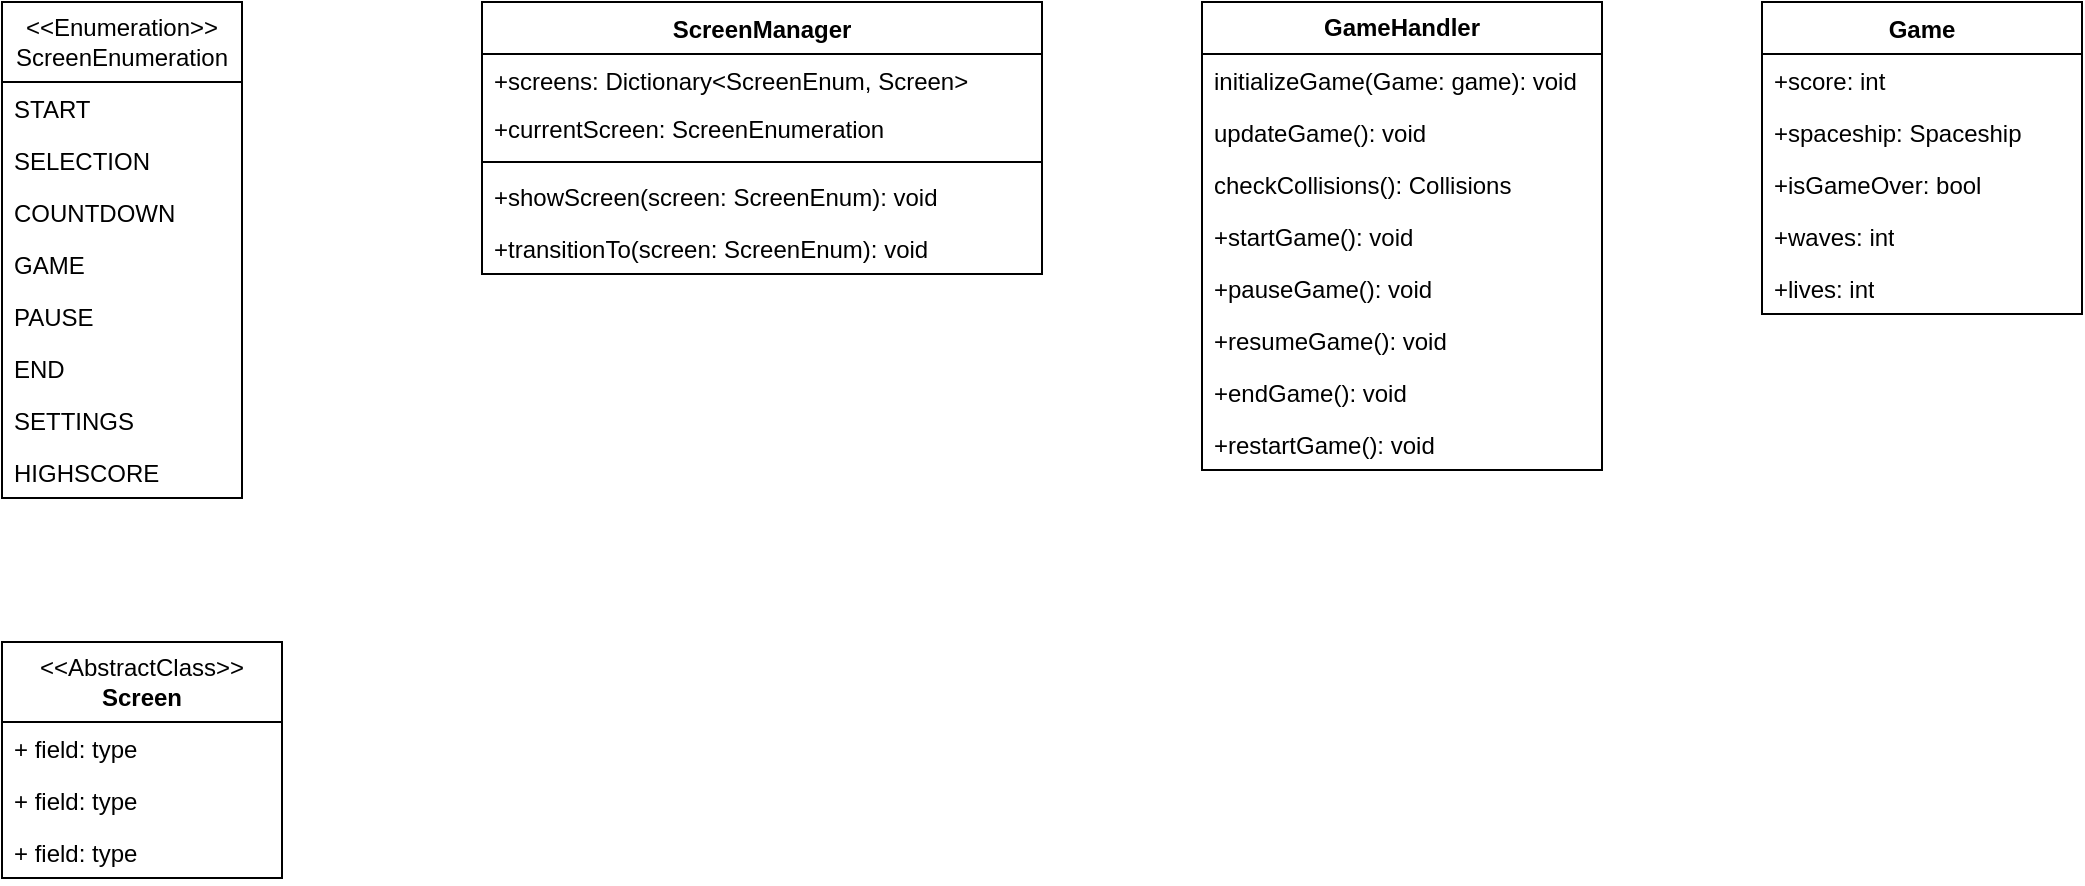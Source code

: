 <mxfile version="24.8.6">
  <diagram id="C5RBs43oDa-KdzZeNtuy" name="Page-1">
    <mxGraphModel dx="1646" dy="431" grid="1" gridSize="10" guides="1" tooltips="1" connect="1" arrows="1" fold="1" page="1" pageScale="1" pageWidth="827" pageHeight="1169" math="0" shadow="0">
      <root>
        <mxCell id="WIyWlLk6GJQsqaUBKTNV-0" />
        <mxCell id="WIyWlLk6GJQsqaUBKTNV-1" parent="WIyWlLk6GJQsqaUBKTNV-0" />
        <mxCell id="y9DxtOubb8DUdwYuvUpG-22" value="Game" style="swimlane;fontStyle=1;align=center;verticalAlign=top;childLayout=stackLayout;horizontal=1;startSize=26;horizontalStack=0;resizeParent=1;resizeParentMax=0;resizeLast=0;collapsible=1;marginBottom=0;whiteSpace=wrap;html=1;" vertex="1" parent="WIyWlLk6GJQsqaUBKTNV-1">
          <mxGeometry x="360" y="40" width="160" height="156" as="geometry" />
        </mxCell>
        <mxCell id="y9DxtOubb8DUdwYuvUpG-7" value="+score: int" style="text;strokeColor=none;fillColor=none;align=left;verticalAlign=top;spacingLeft=4;spacingRight=4;overflow=hidden;rotatable=0;points=[[0,0.5],[1,0.5]];portConstraint=eastwest;whiteSpace=wrap;html=1;" vertex="1" parent="y9DxtOubb8DUdwYuvUpG-22">
          <mxGeometry y="26" width="160" height="26" as="geometry" />
        </mxCell>
        <mxCell id="y9DxtOubb8DUdwYuvUpG-10" value="+spaceship: Spaceship" style="text;strokeColor=none;fillColor=none;align=left;verticalAlign=top;spacingLeft=4;spacingRight=4;overflow=hidden;rotatable=0;points=[[0,0.5],[1,0.5]];portConstraint=eastwest;whiteSpace=wrap;html=1;" vertex="1" parent="y9DxtOubb8DUdwYuvUpG-22">
          <mxGeometry y="52" width="160" height="26" as="geometry" />
        </mxCell>
        <mxCell id="y9DxtOubb8DUdwYuvUpG-9" value="+isGameOver: bool&lt;span style=&quot;white-space: pre;&quot;&gt;&#x9;&lt;/span&gt;" style="text;strokeColor=none;fillColor=none;align=left;verticalAlign=top;spacingLeft=4;spacingRight=4;overflow=hidden;rotatable=0;points=[[0,0.5],[1,0.5]];portConstraint=eastwest;whiteSpace=wrap;html=1;" vertex="1" parent="y9DxtOubb8DUdwYuvUpG-22">
          <mxGeometry y="78" width="160" height="26" as="geometry" />
        </mxCell>
        <mxCell id="y9DxtOubb8DUdwYuvUpG-11" value="+waves: int" style="text;strokeColor=none;fillColor=none;align=left;verticalAlign=top;spacingLeft=4;spacingRight=4;overflow=hidden;rotatable=0;points=[[0,0.5],[1,0.5]];portConstraint=eastwest;whiteSpace=wrap;html=1;" vertex="1" parent="y9DxtOubb8DUdwYuvUpG-22">
          <mxGeometry y="104" width="160" height="26" as="geometry" />
        </mxCell>
        <mxCell id="y9DxtOubb8DUdwYuvUpG-14" value="+lives: int" style="text;strokeColor=none;fillColor=none;align=left;verticalAlign=top;spacingLeft=4;spacingRight=4;overflow=hidden;rotatable=0;points=[[0,0.5],[1,0.5]];portConstraint=eastwest;whiteSpace=wrap;html=1;" vertex="1" parent="y9DxtOubb8DUdwYuvUpG-22">
          <mxGeometry y="130" width="160" height="26" as="geometry" />
        </mxCell>
        <mxCell id="y9DxtOubb8DUdwYuvUpG-33" value="&lt;div&gt;&lt;b&gt;GameHandler&lt;/b&gt;&lt;/div&gt;" style="swimlane;fontStyle=0;childLayout=stackLayout;horizontal=1;startSize=26;fillColor=none;horizontalStack=0;resizeParent=1;resizeParentMax=0;resizeLast=0;collapsible=1;marginBottom=0;whiteSpace=wrap;html=1;" vertex="1" parent="WIyWlLk6GJQsqaUBKTNV-1">
          <mxGeometry x="80" y="40" width="200" height="234" as="geometry" />
        </mxCell>
        <mxCell id="y9DxtOubb8DUdwYuvUpG-44" value="initializeGame(Game: game): void" style="text;strokeColor=none;fillColor=none;align=left;verticalAlign=top;spacingLeft=4;spacingRight=4;overflow=hidden;rotatable=0;points=[[0,0.5],[1,0.5]];portConstraint=eastwest;whiteSpace=wrap;html=1;" vertex="1" parent="y9DxtOubb8DUdwYuvUpG-33">
          <mxGeometry y="26" width="200" height="26" as="geometry" />
        </mxCell>
        <mxCell id="y9DxtOubb8DUdwYuvUpG-45" value="updateGame(): void" style="text;strokeColor=none;fillColor=none;align=left;verticalAlign=top;spacingLeft=4;spacingRight=4;overflow=hidden;rotatable=0;points=[[0,0.5],[1,0.5]];portConstraint=eastwest;whiteSpace=wrap;html=1;" vertex="1" parent="y9DxtOubb8DUdwYuvUpG-33">
          <mxGeometry y="52" width="200" height="26" as="geometry" />
        </mxCell>
        <mxCell id="y9DxtOubb8DUdwYuvUpG-46" value="checkCollisions(): Collisions" style="text;strokeColor=none;fillColor=none;align=left;verticalAlign=top;spacingLeft=4;spacingRight=4;overflow=hidden;rotatable=0;points=[[0,0.5],[1,0.5]];portConstraint=eastwest;whiteSpace=wrap;html=1;" vertex="1" parent="y9DxtOubb8DUdwYuvUpG-33">
          <mxGeometry y="78" width="200" height="26" as="geometry" />
        </mxCell>
        <mxCell id="y9DxtOubb8DUdwYuvUpG-25" value="+startGame(): void" style="text;strokeColor=none;fillColor=none;align=left;verticalAlign=top;spacingLeft=4;spacingRight=4;overflow=hidden;rotatable=0;points=[[0,0.5],[1,0.5]];portConstraint=eastwest;whiteSpace=wrap;html=1;" vertex="1" parent="y9DxtOubb8DUdwYuvUpG-33">
          <mxGeometry y="104" width="200" height="26" as="geometry" />
        </mxCell>
        <mxCell id="y9DxtOubb8DUdwYuvUpG-29" value="+pauseGame(): void" style="text;strokeColor=none;fillColor=none;align=left;verticalAlign=top;spacingLeft=4;spacingRight=4;overflow=hidden;rotatable=0;points=[[0,0.5],[1,0.5]];portConstraint=eastwest;whiteSpace=wrap;html=1;" vertex="1" parent="y9DxtOubb8DUdwYuvUpG-33">
          <mxGeometry y="130" width="200" height="26" as="geometry" />
        </mxCell>
        <mxCell id="y9DxtOubb8DUdwYuvUpG-30" value="+resumeGame(): void" style="text;strokeColor=none;fillColor=none;align=left;verticalAlign=top;spacingLeft=4;spacingRight=4;overflow=hidden;rotatable=0;points=[[0,0.5],[1,0.5]];portConstraint=eastwest;whiteSpace=wrap;html=1;" vertex="1" parent="y9DxtOubb8DUdwYuvUpG-33">
          <mxGeometry y="156" width="200" height="26" as="geometry" />
        </mxCell>
        <mxCell id="y9DxtOubb8DUdwYuvUpG-48" value="+endGame(): void" style="text;strokeColor=none;fillColor=none;align=left;verticalAlign=top;spacingLeft=4;spacingRight=4;overflow=hidden;rotatable=0;points=[[0,0.5],[1,0.5]];portConstraint=eastwest;whiteSpace=wrap;html=1;" vertex="1" parent="y9DxtOubb8DUdwYuvUpG-33">
          <mxGeometry y="182" width="200" height="26" as="geometry" />
        </mxCell>
        <mxCell id="y9DxtOubb8DUdwYuvUpG-47" value="+restartGame(): void" style="text;strokeColor=none;fillColor=none;align=left;verticalAlign=top;spacingLeft=4;spacingRight=4;overflow=hidden;rotatable=0;points=[[0,0.5],[1,0.5]];portConstraint=eastwest;whiteSpace=wrap;html=1;" vertex="1" parent="y9DxtOubb8DUdwYuvUpG-33">
          <mxGeometry y="208" width="200" height="26" as="geometry" />
        </mxCell>
        <mxCell id="y9DxtOubb8DUdwYuvUpG-50" value="ScreenManager" style="swimlane;fontStyle=1;align=center;verticalAlign=top;childLayout=stackLayout;horizontal=1;startSize=26;horizontalStack=0;resizeParent=1;resizeParentMax=0;resizeLast=0;collapsible=1;marginBottom=0;whiteSpace=wrap;html=1;" vertex="1" parent="WIyWlLk6GJQsqaUBKTNV-1">
          <mxGeometry x="-280" y="40" width="280" height="136" as="geometry" />
        </mxCell>
        <mxCell id="y9DxtOubb8DUdwYuvUpG-51" value="+screens: Dictionary&amp;lt;ScreenEnum, Screen&amp;gt;" style="text;strokeColor=none;fillColor=none;align=left;verticalAlign=top;spacingLeft=4;spacingRight=4;overflow=hidden;rotatable=0;points=[[0,0.5],[1,0.5]];portConstraint=eastwest;whiteSpace=wrap;html=1;" vertex="1" parent="y9DxtOubb8DUdwYuvUpG-50">
          <mxGeometry y="26" width="280" height="24" as="geometry" />
        </mxCell>
        <mxCell id="y9DxtOubb8DUdwYuvUpG-54" value="+currentScreen: ScreenEnumeration" style="text;strokeColor=none;fillColor=none;align=left;verticalAlign=top;spacingLeft=4;spacingRight=4;overflow=hidden;rotatable=0;points=[[0,0.5],[1,0.5]];portConstraint=eastwest;whiteSpace=wrap;html=1;" vertex="1" parent="y9DxtOubb8DUdwYuvUpG-50">
          <mxGeometry y="50" width="280" height="26" as="geometry" />
        </mxCell>
        <mxCell id="y9DxtOubb8DUdwYuvUpG-52" value="" style="line;strokeWidth=1;fillColor=none;align=left;verticalAlign=middle;spacingTop=-1;spacingLeft=3;spacingRight=3;rotatable=0;labelPosition=right;points=[];portConstraint=eastwest;strokeColor=inherit;" vertex="1" parent="y9DxtOubb8DUdwYuvUpG-50">
          <mxGeometry y="76" width="280" height="8" as="geometry" />
        </mxCell>
        <mxCell id="y9DxtOubb8DUdwYuvUpG-53" value="+showScreen(screen: ScreenEnum): void" style="text;strokeColor=none;fillColor=none;align=left;verticalAlign=top;spacingLeft=4;spacingRight=4;overflow=hidden;rotatable=0;points=[[0,0.5],[1,0.5]];portConstraint=eastwest;whiteSpace=wrap;html=1;" vertex="1" parent="y9DxtOubb8DUdwYuvUpG-50">
          <mxGeometry y="84" width="280" height="26" as="geometry" />
        </mxCell>
        <mxCell id="y9DxtOubb8DUdwYuvUpG-55" value="+transitionTo(screen: ScreenEnum): void" style="text;strokeColor=none;fillColor=none;align=left;verticalAlign=top;spacingLeft=4;spacingRight=4;overflow=hidden;rotatable=0;points=[[0,0.5],[1,0.5]];portConstraint=eastwest;whiteSpace=wrap;html=1;" vertex="1" parent="y9DxtOubb8DUdwYuvUpG-50">
          <mxGeometry y="110" width="280" height="26" as="geometry" />
        </mxCell>
        <mxCell id="y9DxtOubb8DUdwYuvUpG-57" value="&lt;div&gt;&amp;lt;&amp;lt;Enumeration&amp;gt;&amp;gt;&lt;/div&gt;&lt;div&gt;ScreenEnumeration&lt;/div&gt;" style="swimlane;fontStyle=0;childLayout=stackLayout;horizontal=1;startSize=40;fillColor=none;horizontalStack=0;resizeParent=1;resizeParentMax=0;resizeLast=0;collapsible=1;marginBottom=0;whiteSpace=wrap;html=1;" vertex="1" parent="WIyWlLk6GJQsqaUBKTNV-1">
          <mxGeometry x="-520" y="40" width="120" height="248" as="geometry" />
        </mxCell>
        <mxCell id="y9DxtOubb8DUdwYuvUpG-58" value="START" style="text;strokeColor=none;fillColor=none;align=left;verticalAlign=top;spacingLeft=4;spacingRight=4;overflow=hidden;rotatable=0;points=[[0,0.5],[1,0.5]];portConstraint=eastwest;whiteSpace=wrap;html=1;" vertex="1" parent="y9DxtOubb8DUdwYuvUpG-57">
          <mxGeometry y="40" width="120" height="26" as="geometry" />
        </mxCell>
        <mxCell id="y9DxtOubb8DUdwYuvUpG-59" value="SELECTION" style="text;strokeColor=none;fillColor=none;align=left;verticalAlign=top;spacingLeft=4;spacingRight=4;overflow=hidden;rotatable=0;points=[[0,0.5],[1,0.5]];portConstraint=eastwest;whiteSpace=wrap;html=1;" vertex="1" parent="y9DxtOubb8DUdwYuvUpG-57">
          <mxGeometry y="66" width="120" height="26" as="geometry" />
        </mxCell>
        <mxCell id="y9DxtOubb8DUdwYuvUpG-60" value="COUNTDOWN" style="text;strokeColor=none;fillColor=none;align=left;verticalAlign=top;spacingLeft=4;spacingRight=4;overflow=hidden;rotatable=0;points=[[0,0.5],[1,0.5]];portConstraint=eastwest;whiteSpace=wrap;html=1;" vertex="1" parent="y9DxtOubb8DUdwYuvUpG-57">
          <mxGeometry y="92" width="120" height="26" as="geometry" />
        </mxCell>
        <mxCell id="y9DxtOubb8DUdwYuvUpG-61" value="GAME" style="text;strokeColor=none;fillColor=none;align=left;verticalAlign=top;spacingLeft=4;spacingRight=4;overflow=hidden;rotatable=0;points=[[0,0.5],[1,0.5]];portConstraint=eastwest;whiteSpace=wrap;html=1;" vertex="1" parent="y9DxtOubb8DUdwYuvUpG-57">
          <mxGeometry y="118" width="120" height="26" as="geometry" />
        </mxCell>
        <mxCell id="y9DxtOubb8DUdwYuvUpG-62" value="PAUSE" style="text;strokeColor=none;fillColor=none;align=left;verticalAlign=top;spacingLeft=4;spacingRight=4;overflow=hidden;rotatable=0;points=[[0,0.5],[1,0.5]];portConstraint=eastwest;whiteSpace=wrap;html=1;" vertex="1" parent="y9DxtOubb8DUdwYuvUpG-57">
          <mxGeometry y="144" width="120" height="26" as="geometry" />
        </mxCell>
        <mxCell id="y9DxtOubb8DUdwYuvUpG-63" value="END" style="text;strokeColor=none;fillColor=none;align=left;verticalAlign=top;spacingLeft=4;spacingRight=4;overflow=hidden;rotatable=0;points=[[0,0.5],[1,0.5]];portConstraint=eastwest;whiteSpace=wrap;html=1;" vertex="1" parent="y9DxtOubb8DUdwYuvUpG-57">
          <mxGeometry y="170" width="120" height="26" as="geometry" />
        </mxCell>
        <mxCell id="y9DxtOubb8DUdwYuvUpG-64" value="SETTINGS" style="text;strokeColor=none;fillColor=none;align=left;verticalAlign=top;spacingLeft=4;spacingRight=4;overflow=hidden;rotatable=0;points=[[0,0.5],[1,0.5]];portConstraint=eastwest;whiteSpace=wrap;html=1;" vertex="1" parent="y9DxtOubb8DUdwYuvUpG-57">
          <mxGeometry y="196" width="120" height="26" as="geometry" />
        </mxCell>
        <mxCell id="y9DxtOubb8DUdwYuvUpG-65" value="HIGHSCORE" style="text;strokeColor=none;fillColor=none;align=left;verticalAlign=top;spacingLeft=4;spacingRight=4;overflow=hidden;rotatable=0;points=[[0,0.5],[1,0.5]];portConstraint=eastwest;whiteSpace=wrap;html=1;" vertex="1" parent="y9DxtOubb8DUdwYuvUpG-57">
          <mxGeometry y="222" width="120" height="26" as="geometry" />
        </mxCell>
        <mxCell id="y9DxtOubb8DUdwYuvUpG-67" value="&lt;div&gt;&amp;lt;&amp;lt;AbstractClass&amp;gt;&amp;gt;&lt;/div&gt;&lt;div&gt;&lt;b&gt;Screen&lt;/b&gt;&lt;br&gt;&lt;/div&gt;" style="swimlane;fontStyle=0;childLayout=stackLayout;horizontal=1;startSize=40;fillColor=none;horizontalStack=0;resizeParent=1;resizeParentMax=0;resizeLast=0;collapsible=1;marginBottom=0;whiteSpace=wrap;html=1;" vertex="1" parent="WIyWlLk6GJQsqaUBKTNV-1">
          <mxGeometry x="-520" y="360" width="140" height="118" as="geometry" />
        </mxCell>
        <mxCell id="y9DxtOubb8DUdwYuvUpG-68" value="+ field: type" style="text;strokeColor=none;fillColor=none;align=left;verticalAlign=top;spacingLeft=4;spacingRight=4;overflow=hidden;rotatable=0;points=[[0,0.5],[1,0.5]];portConstraint=eastwest;whiteSpace=wrap;html=1;" vertex="1" parent="y9DxtOubb8DUdwYuvUpG-67">
          <mxGeometry y="40" width="140" height="26" as="geometry" />
        </mxCell>
        <mxCell id="y9DxtOubb8DUdwYuvUpG-69" value="+ field: type" style="text;strokeColor=none;fillColor=none;align=left;verticalAlign=top;spacingLeft=4;spacingRight=4;overflow=hidden;rotatable=0;points=[[0,0.5],[1,0.5]];portConstraint=eastwest;whiteSpace=wrap;html=1;" vertex="1" parent="y9DxtOubb8DUdwYuvUpG-67">
          <mxGeometry y="66" width="140" height="26" as="geometry" />
        </mxCell>
        <mxCell id="y9DxtOubb8DUdwYuvUpG-70" value="+ field: type" style="text;strokeColor=none;fillColor=none;align=left;verticalAlign=top;spacingLeft=4;spacingRight=4;overflow=hidden;rotatable=0;points=[[0,0.5],[1,0.5]];portConstraint=eastwest;whiteSpace=wrap;html=1;" vertex="1" parent="y9DxtOubb8DUdwYuvUpG-67">
          <mxGeometry y="92" width="140" height="26" as="geometry" />
        </mxCell>
      </root>
    </mxGraphModel>
  </diagram>
</mxfile>
